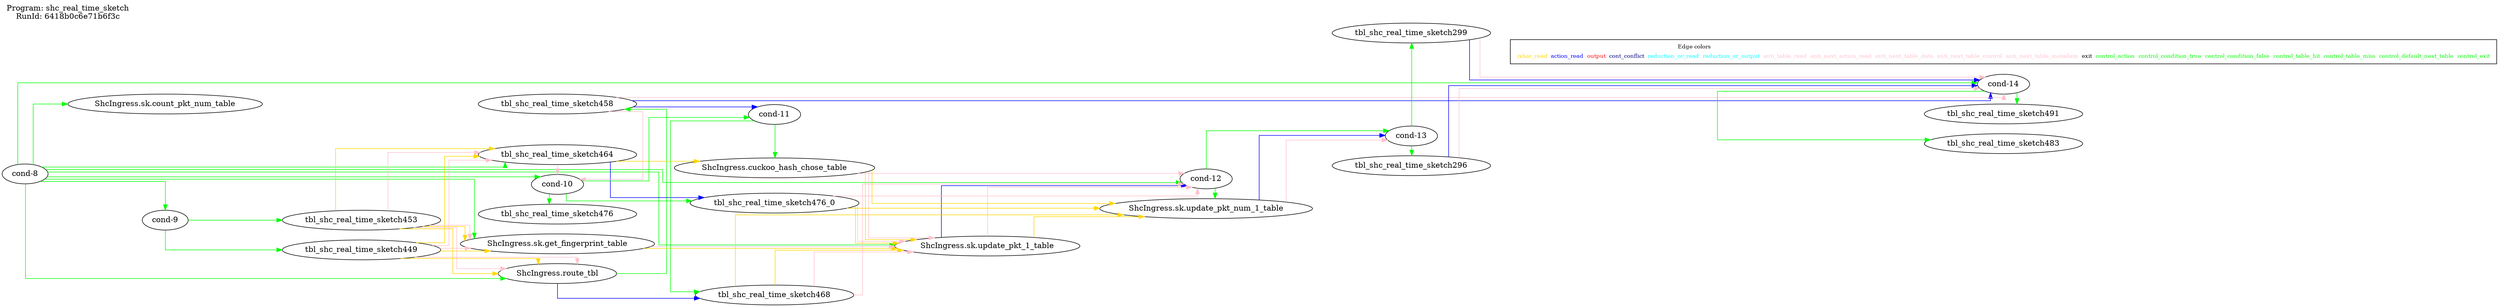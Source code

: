 digraph table_deps {
  splines=ortho; rankdir=LR;
  label="Program: shc_real_time_sketch
RunId: 6418b0c6e71b6f3c
";
  labelloc=t; labeljust=l;
  { "cond-8"; "cond-9"; "ShcIngress.sk.count_pkt_num_table"; "tbl_shc_real_time_sketch449"; "tbl_shc_real_time_sketch453"; }
  { rank = same; "ShcIngress.route_tbl"; "tbl_shc_real_time_sketch464"; "cond-10"; "ShcIngress.sk.get_fingerprint_table"; "tbl_shc_real_time_sketch458"; "tbl_shc_real_time_sketch476"; }
  { rank = same; "ShcIngress.sk.update_pkt_1_table"; }
  { rank = same; "cond-12"; "ShcIngress.sk.update_pkt_num_1_table"; }
  { rank = same; "cond-14"; "tbl_shc_real_time_sketch483"; "tbl_shc_real_time_sketch491"; }
  { rank = same; "cond-11"; "tbl_shc_real_time_sketch468"; "ShcIngress.cuckoo_hash_chose_table"; "tbl_shc_real_time_sketch476_0"; }
  { rank = same; "cond-13"; "tbl_shc_real_time_sketch296"; "tbl_shc_real_time_sketch299"; }
   "cond-8" -> "cond-9" [ label= "",color=green ];
   "cond-8" -> "ShcIngress.route_tbl" [ label= "",color=green ];
   "cond-8" -> "tbl_shc_real_time_sketch464" [ label= "",color=green ];
   "cond-8" -> "cond-10" [ label= "",color=green ];
   "cond-8" -> "ShcIngress.sk.count_pkt_num_table" [ label= "",color=green ];
   "cond-8" -> "ShcIngress.sk.get_fingerprint_table" [ label= "",color=green ];
   "cond-8" -> "ShcIngress.sk.update_pkt_1_table" [ label= "",color=green ];
   "cond-8" -> "cond-12" [ label= "",color=green ];
   "cond-8" -> "cond-14" [ label= "",color=green ];
   "cond-9" -> "tbl_shc_real_time_sketch449" [ label= "",color=green ];
   "cond-9" -> "tbl_shc_real_time_sketch453" [ label= "",color=green ];
   "ShcIngress.route_tbl" -> "tbl_shc_real_time_sketch458" [ label= "",color=green ];
   "cond-10" -> "cond-11" [ label= "",color=green ];
   "cond-11" -> "tbl_shc_real_time_sketch468" [ label= "",color=green ];
   "cond-11" -> "ShcIngress.cuckoo_hash_chose_table" [ label= "",color=green ];
   "cond-10" -> "tbl_shc_real_time_sketch476" [ label= "",color=green ];
   "cond-10" -> "tbl_shc_real_time_sketch476_0" [ label= "",color=green ];
   "cond-12" -> "ShcIngress.sk.update_pkt_num_1_table" [ label= "",color=green ];
   "cond-12" -> "cond-13" [ label= "",color=green ];
   "cond-13" -> "tbl_shc_real_time_sketch296" [ label= "",color=green ];
   "cond-13" -> "tbl_shc_real_time_sketch299" [ label= "",color=green ];
   "cond-14" -> "tbl_shc_real_time_sketch483" [ label= "",color=green ];
   "cond-14" -> "tbl_shc_real_time_sketch491" [ label= "",color=green ];
   "tbl_shc_real_time_sketch449" -> "ShcIngress.route_tbl" [ label= "",color=gold ];
   "tbl_shc_real_time_sketch453" -> "ShcIngress.route_tbl" [ label= "",color=gold ];
   "tbl_shc_real_time_sketch449" -> "tbl_shc_real_time_sketch464" [ label= "",color=gold ];
   "tbl_shc_real_time_sketch453" -> "tbl_shc_real_time_sketch464" [ label= "",color=gold ];
   "tbl_shc_real_time_sketch458" -> "cond-11" [ label= "",color=blue ];
   "ShcIngress.route_tbl" -> "tbl_shc_real_time_sketch468" [ label= "",color=blue ];
   "tbl_shc_real_time_sketch464" -> "ShcIngress.cuckoo_hash_chose_table" [ label= "",color=gold ];
   "tbl_shc_real_time_sketch464" -> "tbl_shc_real_time_sketch476_0" [ label= "",color=blue ];
   "tbl_shc_real_time_sketch449" -> "ShcIngress.sk.get_fingerprint_table" [ label= "",color=gold ];
   "tbl_shc_real_time_sketch453" -> "ShcIngress.sk.get_fingerprint_table" [ label= "",color=gold ];
   "ShcIngress.sk.get_fingerprint_table" -> "ShcIngress.sk.update_pkt_1_table" [ label= "",color=gold ];
   "tbl_shc_real_time_sketch468" -> "ShcIngress.sk.update_pkt_1_table" [ label= "",color=gold ];
   "ShcIngress.cuckoo_hash_chose_table" -> "ShcIngress.sk.update_pkt_1_table" [ label= "",color=gold ];
   "tbl_shc_real_time_sketch476_0" -> "ShcIngress.sk.update_pkt_1_table" [ label= "",color=gold ];
   "ShcIngress.sk.update_pkt_1_table" -> "cond-12" [ label= "",color=blue ];
   "ShcIngress.sk.update_pkt_1_table" -> "ShcIngress.sk.update_pkt_num_1_table" [ label= "",color=gold ];
   "tbl_shc_real_time_sketch468" -> "ShcIngress.sk.update_pkt_num_1_table" [ label= "",color=gold ];
   "ShcIngress.cuckoo_hash_chose_table" -> "ShcIngress.sk.update_pkt_num_1_table" [ label= "",color=gold ];
   "tbl_shc_real_time_sketch476_0" -> "ShcIngress.sk.update_pkt_num_1_table" [ label= "",color=gold ];
   "ShcIngress.sk.update_pkt_num_1_table" -> "cond-13" [ label= "",color=blue ];
   "tbl_shc_real_time_sketch296" -> "cond-14" [ label= "",color=blue ];
   "tbl_shc_real_time_sketch299" -> "cond-14" [ label= "",color=blue ];
   "tbl_shc_real_time_sketch458" -> "cond-14" [ label= "",color=blue ];
   "ShcIngress.sk.update_pkt_num_1_table" -> "cond-13" [ label= "",color=pink ];
   "ShcIngress.sk.update_pkt_1_table" -> "cond-12" [ label= "",color=pink ];
   "tbl_shc_real_time_sketch468" -> "ShcIngress.sk.update_pkt_1_table" [ label= "",color=pink ];
   "tbl_shc_real_time_sketch468" -> "cond-12" [ label= "",color=pink ];
   "ShcIngress.cuckoo_hash_chose_table" -> "ShcIngress.sk.update_pkt_1_table" [ label= "",color=pink ];
   "ShcIngress.cuckoo_hash_chose_table" -> "cond-12" [ label= "",color=pink ];
   "tbl_shc_real_time_sketch476_0" -> "ShcIngress.sk.update_pkt_1_table" [ label= "",color=pink ];
   "tbl_shc_real_time_sketch476_0" -> "cond-12" [ label= "",color=pink ];
   "tbl_shc_real_time_sketch458" -> "cond-10" [ label= "",color=pink ];
   "tbl_shc_real_time_sketch464" -> "cond-10" [ label= "",color=pink ];
   "ShcIngress.sk.get_fingerprint_table" -> "ShcIngress.sk.update_pkt_1_table" [ label= "",color=pink ];
   "tbl_shc_real_time_sketch449" -> "ShcIngress.route_tbl" [ label= "",color=pink ];
   "tbl_shc_real_time_sketch449" -> "tbl_shc_real_time_sketch464" [ label= "",color=pink ];
   "tbl_shc_real_time_sketch449" -> "ShcIngress.sk.get_fingerprint_table" [ label= "",color=pink ];
   "tbl_shc_real_time_sketch453" -> "ShcIngress.route_tbl" [ label= "",color=pink ];
   "tbl_shc_real_time_sketch453" -> "tbl_shc_real_time_sketch464" [ label= "",color=pink ];
   "tbl_shc_real_time_sketch453" -> "ShcIngress.sk.get_fingerprint_table" [ label= "",color=pink ];
   "tbl_shc_real_time_sketch458" -> "cond-14" [ label= "",color=pink ];
   "tbl_shc_real_time_sketch296" -> "cond-14" [ label= "",color=pink ];
   "tbl_shc_real_time_sketch299" -> "cond-14" [ label= "",color=pink ];
  { rank=max;
    subgraph cluster_legend { node [ shape=record; fontsize=10];
      empty [label=<<table border="0" cellborder="0"><tr><td colspan="8">Edge colors</td></tr><tr><td><font color="gold">ixbar_read</font></td><td><font color="blue">action_read</font></td><td><font color="red">output</font></td><td><font color="navy">cont_conflict</font></td><td><font color="cyan">reduction_or_read</font></td><td><font color="cyan">reduction_or_output</font></td><td><font color="pink">anti_table_read</font></td><td><font color="pink">anti_next_action_read</font></td><td><font color="pink">anti_next_table_data</font></td><td><font color="pink">anti_next_table_control</font></td><td><font color="pink">anti_next_table_metadata</font></td><td><font color="black">exit</font></td><td><font color="green">control_action</font></td><td><font color="green">control_condition_true</font></td><td><font color="green">control_condition_false</font></td><td><font color="green">control_table_hit</font></td><td><font color="green">control_table_miss</font></td><td><font color="green">control_default_next_table</font></td><td><font color="green">control_exit</font></td></tr></table>>;]
    }
  }
}
